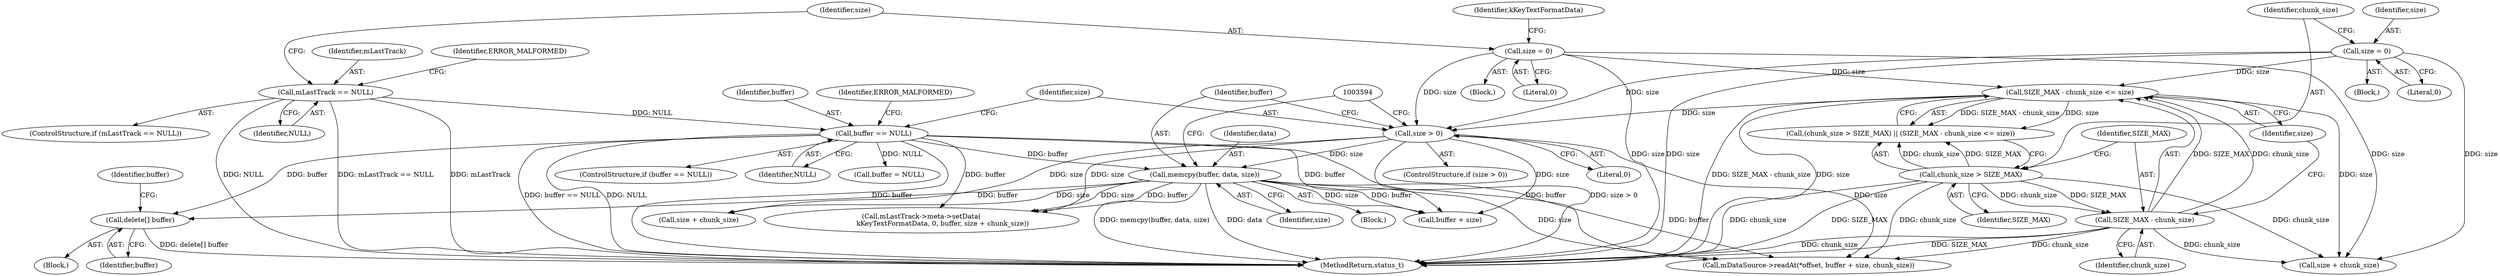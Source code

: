 digraph "0_Android_8a3a2f6ea7defe1a81bb32b3c9f3537f84749b9d@API" {
"1003604" [label="(Call,delete[] buffer)"];
"1003587" [label="(Call,memcpy(buffer, data, size))"];
"1003576" [label="(Call,buffer == NULL)"];
"1003530" [label="(Call,mLastTrack == NULL)"];
"1003583" [label="(Call,size > 0)"];
"1003538" [label="(Call,size = 0)"];
"1003560" [label="(Call,SIZE_MAX - chunk_size <= size)"];
"1003561" [label="(Call,SIZE_MAX - chunk_size)"];
"1003557" [label="(Call,chunk_size > SIZE_MAX)"];
"1003552" [label="(Call,size = 0)"];
"1003576" [label="(Call,buffer == NULL)"];
"1003575" [label="(ControlStructure,if (buffer == NULL))"];
"1003595" [label="(Call,mDataSource->readAt(*offset, buffer + size, chunk_size))"];
"1003539" [label="(Identifier,size)"];
"1003563" [label="(Identifier,chunk_size)"];
"1003588" [label="(Identifier,buffer)"];
"1003553" [label="(Identifier,size)"];
"1003531" [label="(Identifier,mLastTrack)"];
"1003534" [label="(Identifier,ERROR_MALFORMED)"];
"1003605" [label="(Identifier,buffer)"];
"1003583" [label="(Call,size > 0)"];
"1003532" [label="(Identifier,NULL)"];
"1003582" [label="(ControlStructure,if (size > 0))"];
"1003598" [label="(Call,buffer + size)"];
"1003590" [label="(Identifier,size)"];
"1003557" [label="(Call,chunk_size > SIZE_MAX)"];
"1003577" [label="(Identifier,buffer)"];
"1003572" [label="(Call,size + chunk_size)"];
"1003585" [label="(Literal,0)"];
"1003560" [label="(Call,SIZE_MAX - chunk_size <= size)"];
"1003578" [label="(Identifier,NULL)"];
"1003528" [label="(Block,)"];
"1003587" [label="(Call,memcpy(buffer, data, size))"];
"1003923" [label="(MethodReturn,status_t)"];
"1003619" [label="(Call,size + chunk_size)"];
"1003530" [label="(Call,mLastTrack == NULL)"];
"1003558" [label="(Identifier,chunk_size)"];
"1003561" [label="(Call,SIZE_MAX - chunk_size)"];
"1003554" [label="(Literal,0)"];
"1003603" [label="(Block,)"];
"1003562" [label="(Identifier,SIZE_MAX)"];
"1003559" [label="(Identifier,SIZE_MAX)"];
"1003586" [label="(Block,)"];
"1003607" [label="(Identifier,buffer)"];
"1003551" [label="(Block,)"];
"1003564" [label="(Identifier,size)"];
"1003606" [label="(Call,buffer = NULL)"];
"1003589" [label="(Identifier,data)"];
"1003556" [label="(Call,(chunk_size > SIZE_MAX) || (SIZE_MAX - chunk_size <= size))"];
"1003615" [label="(Call,mLastTrack->meta->setData(\n                    kKeyTextFormatData, 0, buffer, size + chunk_size))"];
"1003581" [label="(Identifier,ERROR_MALFORMED)"];
"1003544" [label="(Identifier,kKeyTextFormatData)"];
"1003540" [label="(Literal,0)"];
"1003538" [label="(Call,size = 0)"];
"1003604" [label="(Call,delete[] buffer)"];
"1003584" [label="(Identifier,size)"];
"1003529" [label="(ControlStructure,if (mLastTrack == NULL))"];
"1003552" [label="(Call,size = 0)"];
"1003604" -> "1003603"  [label="AST: "];
"1003604" -> "1003605"  [label="CFG: "];
"1003605" -> "1003604"  [label="AST: "];
"1003607" -> "1003604"  [label="CFG: "];
"1003604" -> "1003923"  [label="DDG: delete[] buffer"];
"1003587" -> "1003604"  [label="DDG: buffer"];
"1003576" -> "1003604"  [label="DDG: buffer"];
"1003587" -> "1003586"  [label="AST: "];
"1003587" -> "1003590"  [label="CFG: "];
"1003588" -> "1003587"  [label="AST: "];
"1003589" -> "1003587"  [label="AST: "];
"1003590" -> "1003587"  [label="AST: "];
"1003594" -> "1003587"  [label="CFG: "];
"1003587" -> "1003923"  [label="DDG: data"];
"1003587" -> "1003923"  [label="DDG: memcpy(buffer, data, size)"];
"1003576" -> "1003587"  [label="DDG: buffer"];
"1003583" -> "1003587"  [label="DDG: size"];
"1003587" -> "1003595"  [label="DDG: buffer"];
"1003587" -> "1003595"  [label="DDG: size"];
"1003587" -> "1003598"  [label="DDG: buffer"];
"1003587" -> "1003598"  [label="DDG: size"];
"1003587" -> "1003615"  [label="DDG: buffer"];
"1003587" -> "1003615"  [label="DDG: size"];
"1003587" -> "1003619"  [label="DDG: size"];
"1003576" -> "1003575"  [label="AST: "];
"1003576" -> "1003578"  [label="CFG: "];
"1003577" -> "1003576"  [label="AST: "];
"1003578" -> "1003576"  [label="AST: "];
"1003581" -> "1003576"  [label="CFG: "];
"1003584" -> "1003576"  [label="CFG: "];
"1003576" -> "1003923"  [label="DDG: buffer == NULL"];
"1003576" -> "1003923"  [label="DDG: NULL"];
"1003576" -> "1003923"  [label="DDG: buffer"];
"1003530" -> "1003576"  [label="DDG: NULL"];
"1003576" -> "1003595"  [label="DDG: buffer"];
"1003576" -> "1003598"  [label="DDG: buffer"];
"1003576" -> "1003606"  [label="DDG: NULL"];
"1003576" -> "1003615"  [label="DDG: buffer"];
"1003530" -> "1003529"  [label="AST: "];
"1003530" -> "1003532"  [label="CFG: "];
"1003531" -> "1003530"  [label="AST: "];
"1003532" -> "1003530"  [label="AST: "];
"1003534" -> "1003530"  [label="CFG: "];
"1003539" -> "1003530"  [label="CFG: "];
"1003530" -> "1003923"  [label="DDG: mLastTrack == NULL"];
"1003530" -> "1003923"  [label="DDG: mLastTrack"];
"1003530" -> "1003923"  [label="DDG: NULL"];
"1003583" -> "1003582"  [label="AST: "];
"1003583" -> "1003585"  [label="CFG: "];
"1003584" -> "1003583"  [label="AST: "];
"1003585" -> "1003583"  [label="AST: "];
"1003588" -> "1003583"  [label="CFG: "];
"1003594" -> "1003583"  [label="CFG: "];
"1003583" -> "1003923"  [label="DDG: size > 0"];
"1003538" -> "1003583"  [label="DDG: size"];
"1003560" -> "1003583"  [label="DDG: size"];
"1003552" -> "1003583"  [label="DDG: size"];
"1003583" -> "1003595"  [label="DDG: size"];
"1003583" -> "1003598"  [label="DDG: size"];
"1003583" -> "1003615"  [label="DDG: size"];
"1003583" -> "1003619"  [label="DDG: size"];
"1003538" -> "1003528"  [label="AST: "];
"1003538" -> "1003540"  [label="CFG: "];
"1003539" -> "1003538"  [label="AST: "];
"1003540" -> "1003538"  [label="AST: "];
"1003544" -> "1003538"  [label="CFG: "];
"1003538" -> "1003923"  [label="DDG: size"];
"1003538" -> "1003560"  [label="DDG: size"];
"1003538" -> "1003572"  [label="DDG: size"];
"1003560" -> "1003556"  [label="AST: "];
"1003560" -> "1003564"  [label="CFG: "];
"1003561" -> "1003560"  [label="AST: "];
"1003564" -> "1003560"  [label="AST: "];
"1003556" -> "1003560"  [label="CFG: "];
"1003560" -> "1003923"  [label="DDG: size"];
"1003560" -> "1003923"  [label="DDG: SIZE_MAX - chunk_size"];
"1003560" -> "1003556"  [label="DDG: SIZE_MAX - chunk_size"];
"1003560" -> "1003556"  [label="DDG: size"];
"1003561" -> "1003560"  [label="DDG: SIZE_MAX"];
"1003561" -> "1003560"  [label="DDG: chunk_size"];
"1003552" -> "1003560"  [label="DDG: size"];
"1003560" -> "1003572"  [label="DDG: size"];
"1003561" -> "1003563"  [label="CFG: "];
"1003562" -> "1003561"  [label="AST: "];
"1003563" -> "1003561"  [label="AST: "];
"1003564" -> "1003561"  [label="CFG: "];
"1003561" -> "1003923"  [label="DDG: SIZE_MAX"];
"1003561" -> "1003923"  [label="DDG: chunk_size"];
"1003557" -> "1003561"  [label="DDG: SIZE_MAX"];
"1003557" -> "1003561"  [label="DDG: chunk_size"];
"1003561" -> "1003572"  [label="DDG: chunk_size"];
"1003561" -> "1003595"  [label="DDG: chunk_size"];
"1003557" -> "1003556"  [label="AST: "];
"1003557" -> "1003559"  [label="CFG: "];
"1003558" -> "1003557"  [label="AST: "];
"1003559" -> "1003557"  [label="AST: "];
"1003562" -> "1003557"  [label="CFG: "];
"1003556" -> "1003557"  [label="CFG: "];
"1003557" -> "1003923"  [label="DDG: SIZE_MAX"];
"1003557" -> "1003923"  [label="DDG: chunk_size"];
"1003557" -> "1003556"  [label="DDG: chunk_size"];
"1003557" -> "1003556"  [label="DDG: SIZE_MAX"];
"1003557" -> "1003572"  [label="DDG: chunk_size"];
"1003557" -> "1003595"  [label="DDG: chunk_size"];
"1003552" -> "1003551"  [label="AST: "];
"1003552" -> "1003554"  [label="CFG: "];
"1003553" -> "1003552"  [label="AST: "];
"1003554" -> "1003552"  [label="AST: "];
"1003558" -> "1003552"  [label="CFG: "];
"1003552" -> "1003923"  [label="DDG: size"];
"1003552" -> "1003572"  [label="DDG: size"];
}

